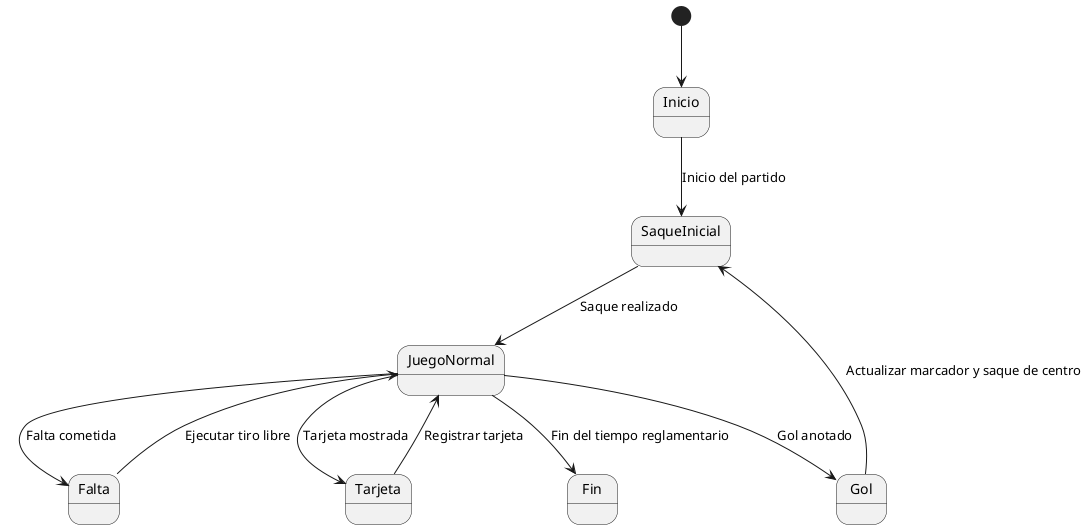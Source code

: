 @startuml
[*] --> Inicio
Inicio --> SaqueInicial : Inicio del partido
SaqueInicial --> JuegoNormal : Saque realizado
JuegoNormal --> Gol : Gol anotado
Gol --> SaqueInicial : Actualizar marcador y saque de centro
JuegoNormal --> Falta : Falta cometida
Falta --> JuegoNormal : Ejecutar tiro libre
JuegoNormal --> Tarjeta : Tarjeta mostrada
Tarjeta --> JuegoNormal : Registrar tarjeta
JuegoNormal --> Fin : Fin del tiempo reglamentario
@enduml
